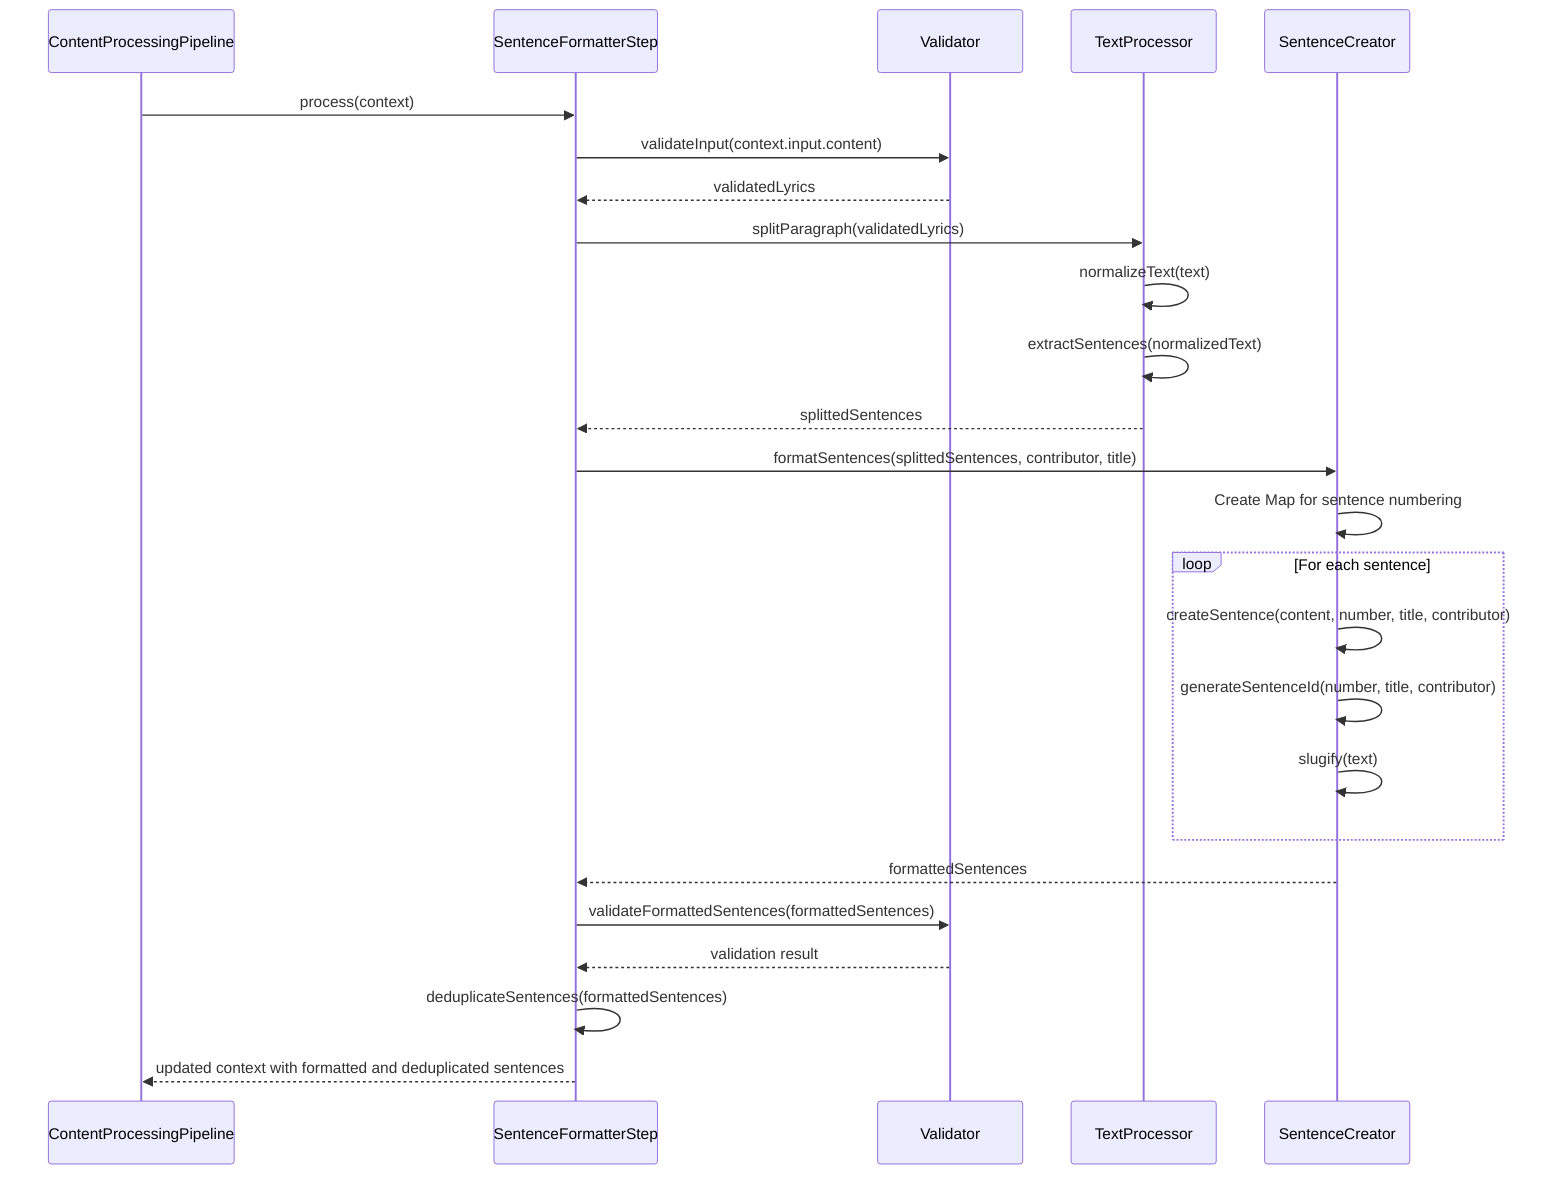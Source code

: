sequenceDiagram

    participant Pipeline as ContentProcessingPipeline
    participant SFS as SentenceFormatterStep
    participant Validator as Validator
    participant TextProcessor as TextProcessor
    participant SentenceCreator as SentenceCreator

    Pipeline->>SFS: process(context)
    
    SFS->>Validator: validateInput(context.input.content)
    Validator-->>SFS: validatedLyrics
    
    SFS->>TextProcessor: splitParagraph(validatedLyrics)
    TextProcessor->>TextProcessor: normalizeText(text)
    TextProcessor->>TextProcessor: extractSentences(normalizedText)
    TextProcessor-->>SFS: splittedSentences
    
    SFS->>SentenceCreator: formatSentences(splittedSentences, contributor, title)
    SentenceCreator->>SentenceCreator: Create Map for sentence numbering
    
    loop For each sentence
        SentenceCreator->>SentenceCreator: createSentence(content, number, title, contributor)
        SentenceCreator->>SentenceCreator: generateSentenceId(number, title, contributor)
        SentenceCreator->>SentenceCreator: slugify(text)
    end
    
    SentenceCreator-->>SFS: formattedSentences
    
    SFS->>Validator: validateFormattedSentences(formattedSentences)
    Validator-->>SFS: validation result
    
    SFS->>SFS: deduplicateSentences(formattedSentences)
    SFS-->>Pipeline: updated context with formatted and deduplicated sentences